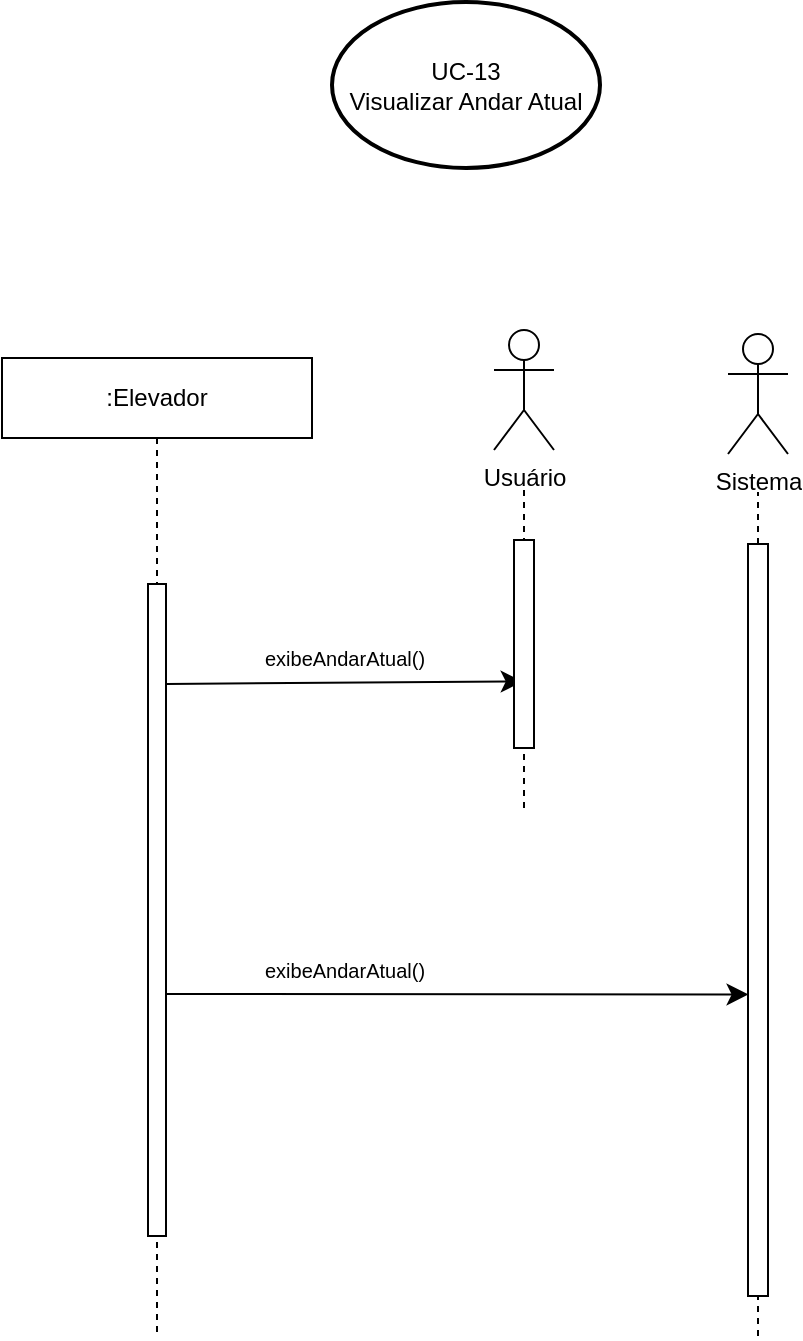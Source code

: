 <mxfile version="24.8.6">
  <diagram name="Página-1" id="ZxweHQ-S8rrxNE9f95-O">
    <mxGraphModel dx="792" dy="1439" grid="0" gridSize="10" guides="1" tooltips="1" connect="1" arrows="1" fold="1" page="0" pageScale="1" pageWidth="827" pageHeight="1169" math="0" shadow="0">
      <root>
        <mxCell id="0" />
        <mxCell id="1" parent="0" />
        <mxCell id="inKOsI_1tgVvN9iXSOas-11" value="UC-13&lt;div&gt;Visualizar Andar Atual&lt;br&gt;&lt;/div&gt;" style="strokeWidth=2;html=1;shape=mxgraph.flowchart.start_1;whiteSpace=wrap;" vertex="1" parent="1">
          <mxGeometry x="255" y="-214" width="134" height="83" as="geometry" />
        </mxCell>
        <mxCell id="inKOsI_1tgVvN9iXSOas-18" value=":Elevador" style="shape=umlLifeline;perimeter=lifelinePerimeter;whiteSpace=wrap;html=1;container=1;dropTarget=0;collapsible=0;recursiveResize=0;outlineConnect=0;portConstraint=eastwest;newEdgeStyle={&quot;curved&quot;:0,&quot;rounded&quot;:0};" vertex="1" parent="1">
          <mxGeometry x="90" y="-36" width="155" height="487" as="geometry" />
        </mxCell>
        <mxCell id="inKOsI_1tgVvN9iXSOas-19" value="" style="html=1;points=[[0,0,0,0,5],[0,1,0,0,-5],[1,0,0,0,5],[1,1,0,0,-5]];perimeter=orthogonalPerimeter;outlineConnect=0;targetShapes=umlLifeline;portConstraint=eastwest;newEdgeStyle={&quot;curved&quot;:0,&quot;rounded&quot;:0};" vertex="1" parent="inKOsI_1tgVvN9iXSOas-18">
          <mxGeometry x="73" y="113" width="9" height="326" as="geometry" />
        </mxCell>
        <mxCell id="inKOsI_1tgVvN9iXSOas-28" value="" style="endArrow=classic;html=1;rounded=0;fontSize=12;startSize=8;endSize=8;curved=1;entryX=0.435;entryY=0.68;entryDx=0;entryDy=0;entryPerimeter=0;" edge="1" parent="1" target="inKOsI_1tgVvN9iXSOas-80">
          <mxGeometry width="50" height="50" relative="1" as="geometry">
            <mxPoint x="172" y="127" as="sourcePoint" />
            <mxPoint x="349" y="127" as="targetPoint" />
          </mxGeometry>
        </mxCell>
        <mxCell id="inKOsI_1tgVvN9iXSOas-78" value="" style="endArrow=none;dashed=1;html=1;rounded=0;" edge="1" parent="1">
          <mxGeometry width="50" height="50" relative="1" as="geometry">
            <mxPoint x="351" y="189" as="sourcePoint" />
            <mxPoint x="351" y="29" as="targetPoint" />
          </mxGeometry>
        </mxCell>
        <mxCell id="inKOsI_1tgVvN9iXSOas-79" value="Usuário" style="shape=umlActor;verticalLabelPosition=bottom;verticalAlign=top;html=1;outlineConnect=0;" vertex="1" parent="1">
          <mxGeometry x="336" y="-50" width="30" height="60" as="geometry" />
        </mxCell>
        <mxCell id="inKOsI_1tgVvN9iXSOas-80" value="" style="rounded=0;whiteSpace=wrap;html=1;" vertex="1" parent="1">
          <mxGeometry x="346" y="55" width="10" height="104" as="geometry" />
        </mxCell>
        <mxCell id="inKOsI_1tgVvN9iXSOas-91" value="exibeAndarAtual()" style="edgeLabel;html=1;align=center;verticalAlign=middle;resizable=0;points=[];fontSize=10;" vertex="1" connectable="0" parent="1">
          <mxGeometry x="261" y="114" as="geometry" />
        </mxCell>
        <mxCell id="inKOsI_1tgVvN9iXSOas-98" value="" style="endArrow=none;dashed=1;html=1;rounded=0;" edge="1" parent="1">
          <mxGeometry width="50" height="50" relative="1" as="geometry">
            <mxPoint x="468" y="453" as="sourcePoint" />
            <mxPoint x="468" y="31" as="targetPoint" />
          </mxGeometry>
        </mxCell>
        <mxCell id="inKOsI_1tgVvN9iXSOas-99" value="Sistema" style="shape=umlActor;verticalLabelPosition=bottom;verticalAlign=top;html=1;outlineConnect=0;" vertex="1" parent="1">
          <mxGeometry x="453" y="-48" width="30" height="60" as="geometry" />
        </mxCell>
        <mxCell id="inKOsI_1tgVvN9iXSOas-100" value="" style="rounded=0;whiteSpace=wrap;html=1;" vertex="1" parent="1">
          <mxGeometry x="463" y="57" width="10" height="376" as="geometry" />
        </mxCell>
        <mxCell id="inKOsI_1tgVvN9iXSOas-101" value="" style="endArrow=classic;html=1;rounded=0;fontSize=12;startSize=8;endSize=8;curved=1;entryX=0.029;entryY=0.599;entryDx=0;entryDy=0;entryPerimeter=0;" edge="1" parent="1" target="inKOsI_1tgVvN9iXSOas-100">
          <mxGeometry width="50" height="50" relative="1" as="geometry">
            <mxPoint x="172.5" y="282" as="sourcePoint" />
            <mxPoint x="349.5" y="283" as="targetPoint" />
          </mxGeometry>
        </mxCell>
        <mxCell id="inKOsI_1tgVvN9iXSOas-102" value="exibeAndarAtual()" style="edgeLabel;html=1;align=center;verticalAlign=middle;resizable=0;points=[];fontSize=10;" vertex="1" connectable="0" parent="1">
          <mxGeometry x="261" y="270" as="geometry" />
        </mxCell>
      </root>
    </mxGraphModel>
  </diagram>
</mxfile>
